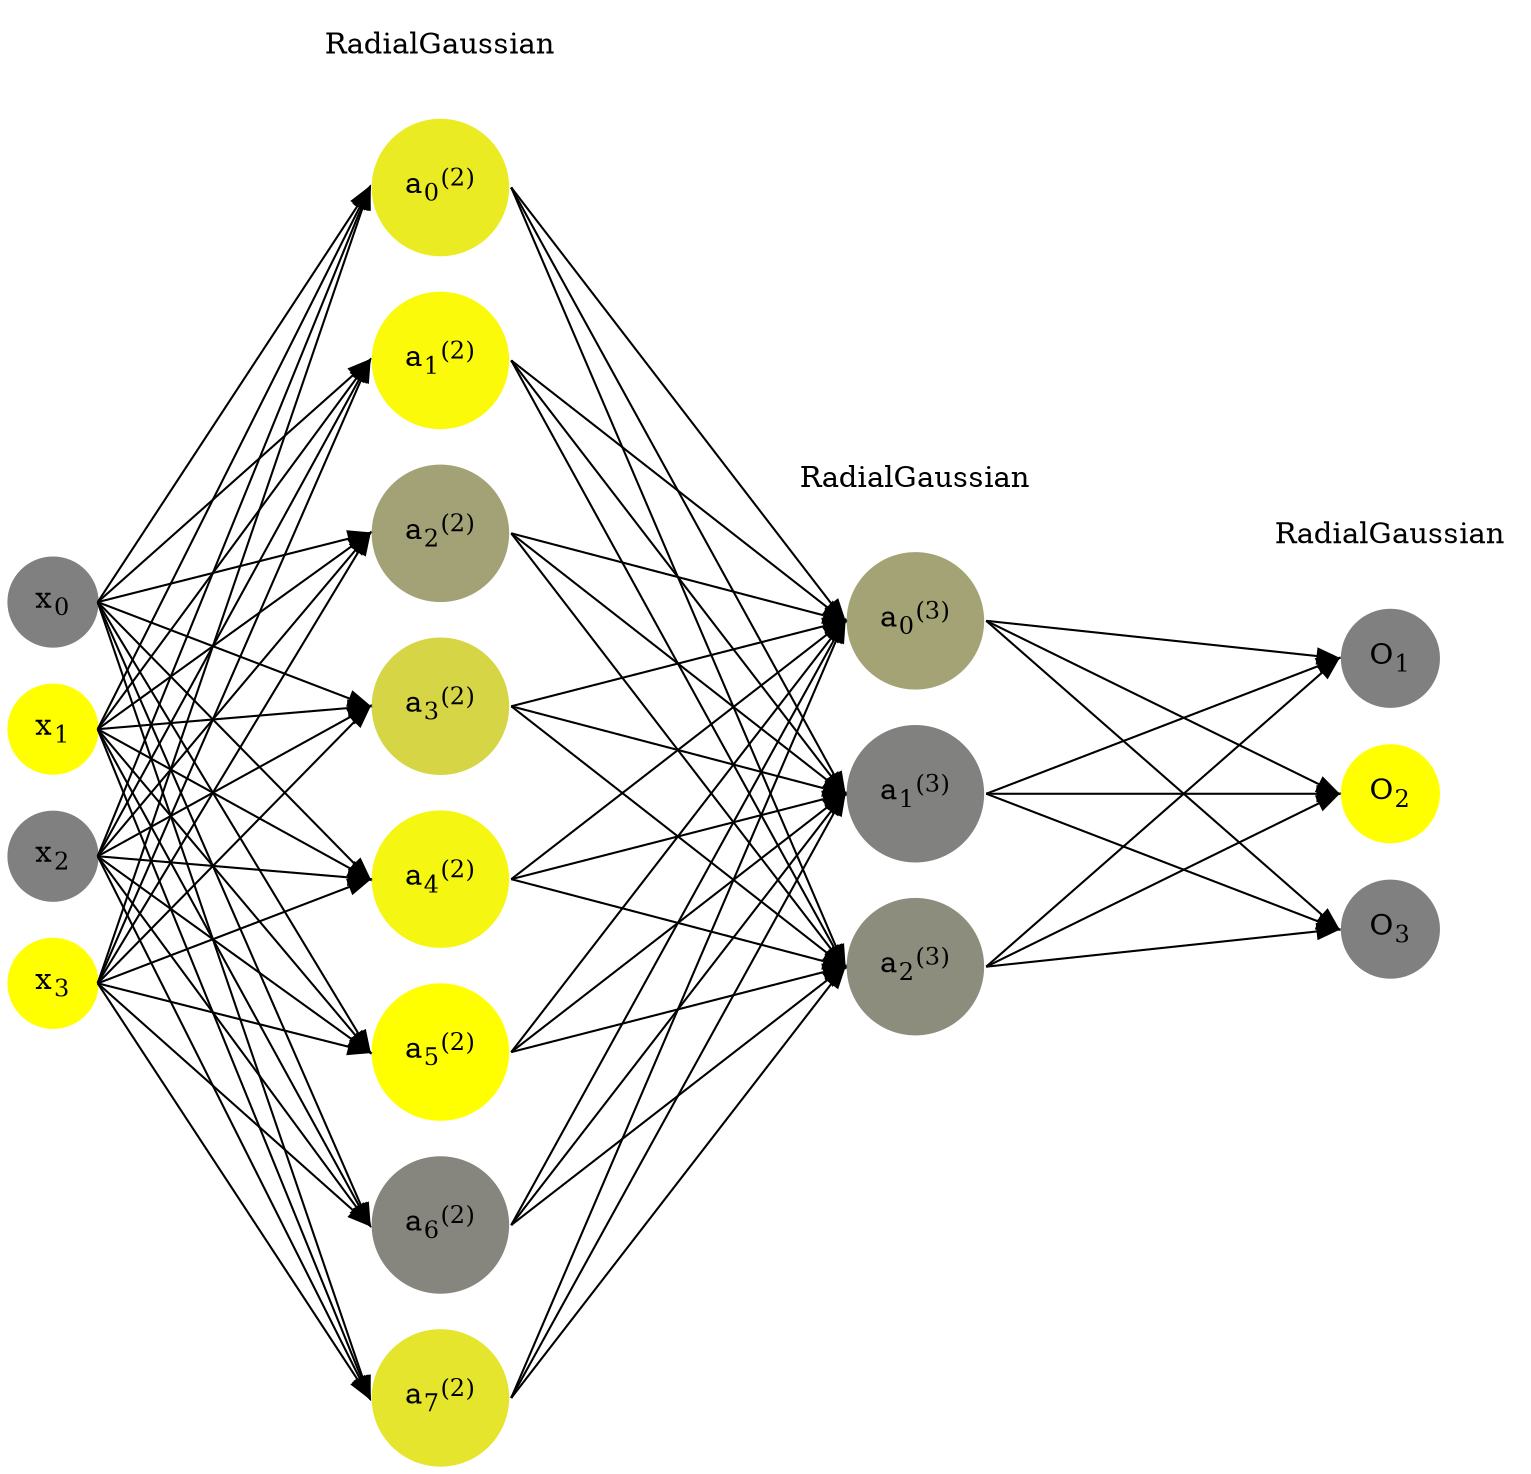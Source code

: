 digraph G {
	rankdir = LR;
	splines=false;
	edge[style=invis];
	ranksep= 1.4;
	{
	node [shape=circle, color="0.1667, 0.0, 0.5", style=filled, fillcolor="0.1667, 0.0, 0.5"];
	x0 [label=<x<sub>0</sub>>];
	}
	{
	node [shape=circle, color="0.1667, 1.0, 1.0", style=filled, fillcolor="0.1667, 1.0, 1.0"];
	x1 [label=<x<sub>1</sub>>];
	}
	{
	node [shape=circle, color="0.1667, 0.0, 0.5", style=filled, fillcolor="0.1667, 0.0, 0.5"];
	x2 [label=<x<sub>2</sub>>];
	}
	{
	node [shape=circle, color="0.1667, 1.0, 1.0", style=filled, fillcolor="0.1667, 1.0, 1.0"];
	x3 [label=<x<sub>3</sub>>];
	}
	{
	node [shape=circle, color="0.1667, 0.843757, 0.921879", style=filled, fillcolor="0.1667, 0.843757, 0.921879"];
	a02 [label=<a<sub>0</sub><sup>(2)</sup>>];
	}
	{
	node [shape=circle, color="0.1667, 0.958025, 0.979013", style=filled, fillcolor="0.1667, 0.958025, 0.979013"];
	a12 [label=<a<sub>1</sub><sup>(2)</sup>>];
	}
	{
	node [shape=circle, color="0.1667, 0.269066, 0.634533", style=filled, fillcolor="0.1667, 0.269066, 0.634533"];
	a22 [label=<a<sub>2</sub><sup>(2)</sup>>];
	}
	{
	node [shape=circle, color="0.1667, 0.669298, 0.834649", style=filled, fillcolor="0.1667, 0.669298, 0.834649"];
	a32 [label=<a<sub>3</sub><sup>(2)</sup>>];
	}
	{
	node [shape=circle, color="0.1667, 0.922416, 0.961208", style=filled, fillcolor="0.1667, 0.922416, 0.961208"];
	a42 [label=<a<sub>4</sub><sup>(2)</sup>>];
	}
	{
	node [shape=circle, color="0.1667, 0.999919, 0.999959", style=filled, fillcolor="0.1667, 0.999919, 0.999959"];
	a52 [label=<a<sub>5</sub><sup>(2)</sup>>];
	}
	{
	node [shape=circle, color="0.1667, 0.051346, 0.525673", style=filled, fillcolor="0.1667, 0.051346, 0.525673"];
	a62 [label=<a<sub>6</sub><sup>(2)</sup>>];
	}
	{
	node [shape=circle, color="0.1667, 0.796222, 0.898111", style=filled, fillcolor="0.1667, 0.796222, 0.898111"];
	a72 [label=<a<sub>7</sub><sup>(2)</sup>>];
	}
	{
	node [shape=circle, color="0.1667, 0.278887, 0.639443", style=filled, fillcolor="0.1667, 0.278887, 0.639443"];
	a03 [label=<a<sub>0</sub><sup>(3)</sup>>];
	}
	{
	node [shape=circle, color="0.1667, 0.009856, 0.504928", style=filled, fillcolor="0.1667, 0.009856, 0.504928"];
	a13 [label=<a<sub>1</sub><sup>(3)</sup>>];
	}
	{
	node [shape=circle, color="0.1667, 0.106689, 0.553345", style=filled, fillcolor="0.1667, 0.106689, 0.553345"];
	a23 [label=<a<sub>2</sub><sup>(3)</sup>>];
	}
	{
	node [shape=circle, color="0.1667, 0.0, 0.5", style=filled, fillcolor="0.1667, 0.0, 0.5"];
	O1 [label=<O<sub>1</sub>>];
	}
	{
	node [shape=circle, color="0.1667, 1.0, 1.0", style=filled, fillcolor="0.1667, 1.0, 1.0"];
	O2 [label=<O<sub>2</sub>>];
	}
	{
	node [shape=circle, color="0.1667, 0.0, 0.5", style=filled, fillcolor="0.1667, 0.0, 0.5"];
	O3 [label=<O<sub>3</sub>>];
	}
	{
	rank=same;
	x0->x1->x2->x3;
	}
	{
	rank=same;
	a02->a12->a22->a32->a42->a52->a62->a72;
	}
	{
	rank=same;
	a03->a13->a23;
	}
	{
	rank=same;
	O1->O2->O3;
	}
	l1 [shape=plaintext,label="RadialGaussian"];
	l1->a02;
	{rank=same; l1;a02};
	l2 [shape=plaintext,label="RadialGaussian"];
	l2->a03;
	{rank=same; l2;a03};
	l3 [shape=plaintext,label="RadialGaussian"];
	l3->O1;
	{rank=same; l3;O1};
edge[style=solid, tailport=e, headport=w];
	{x0;x1;x2;x3} -> {a02;a12;a22;a32;a42;a52;a62;a72};
	{a02;a12;a22;a32;a42;a52;a62;a72} -> {a03;a13;a23};
	{a03;a13;a23} -> {O1,O2,O3};
}